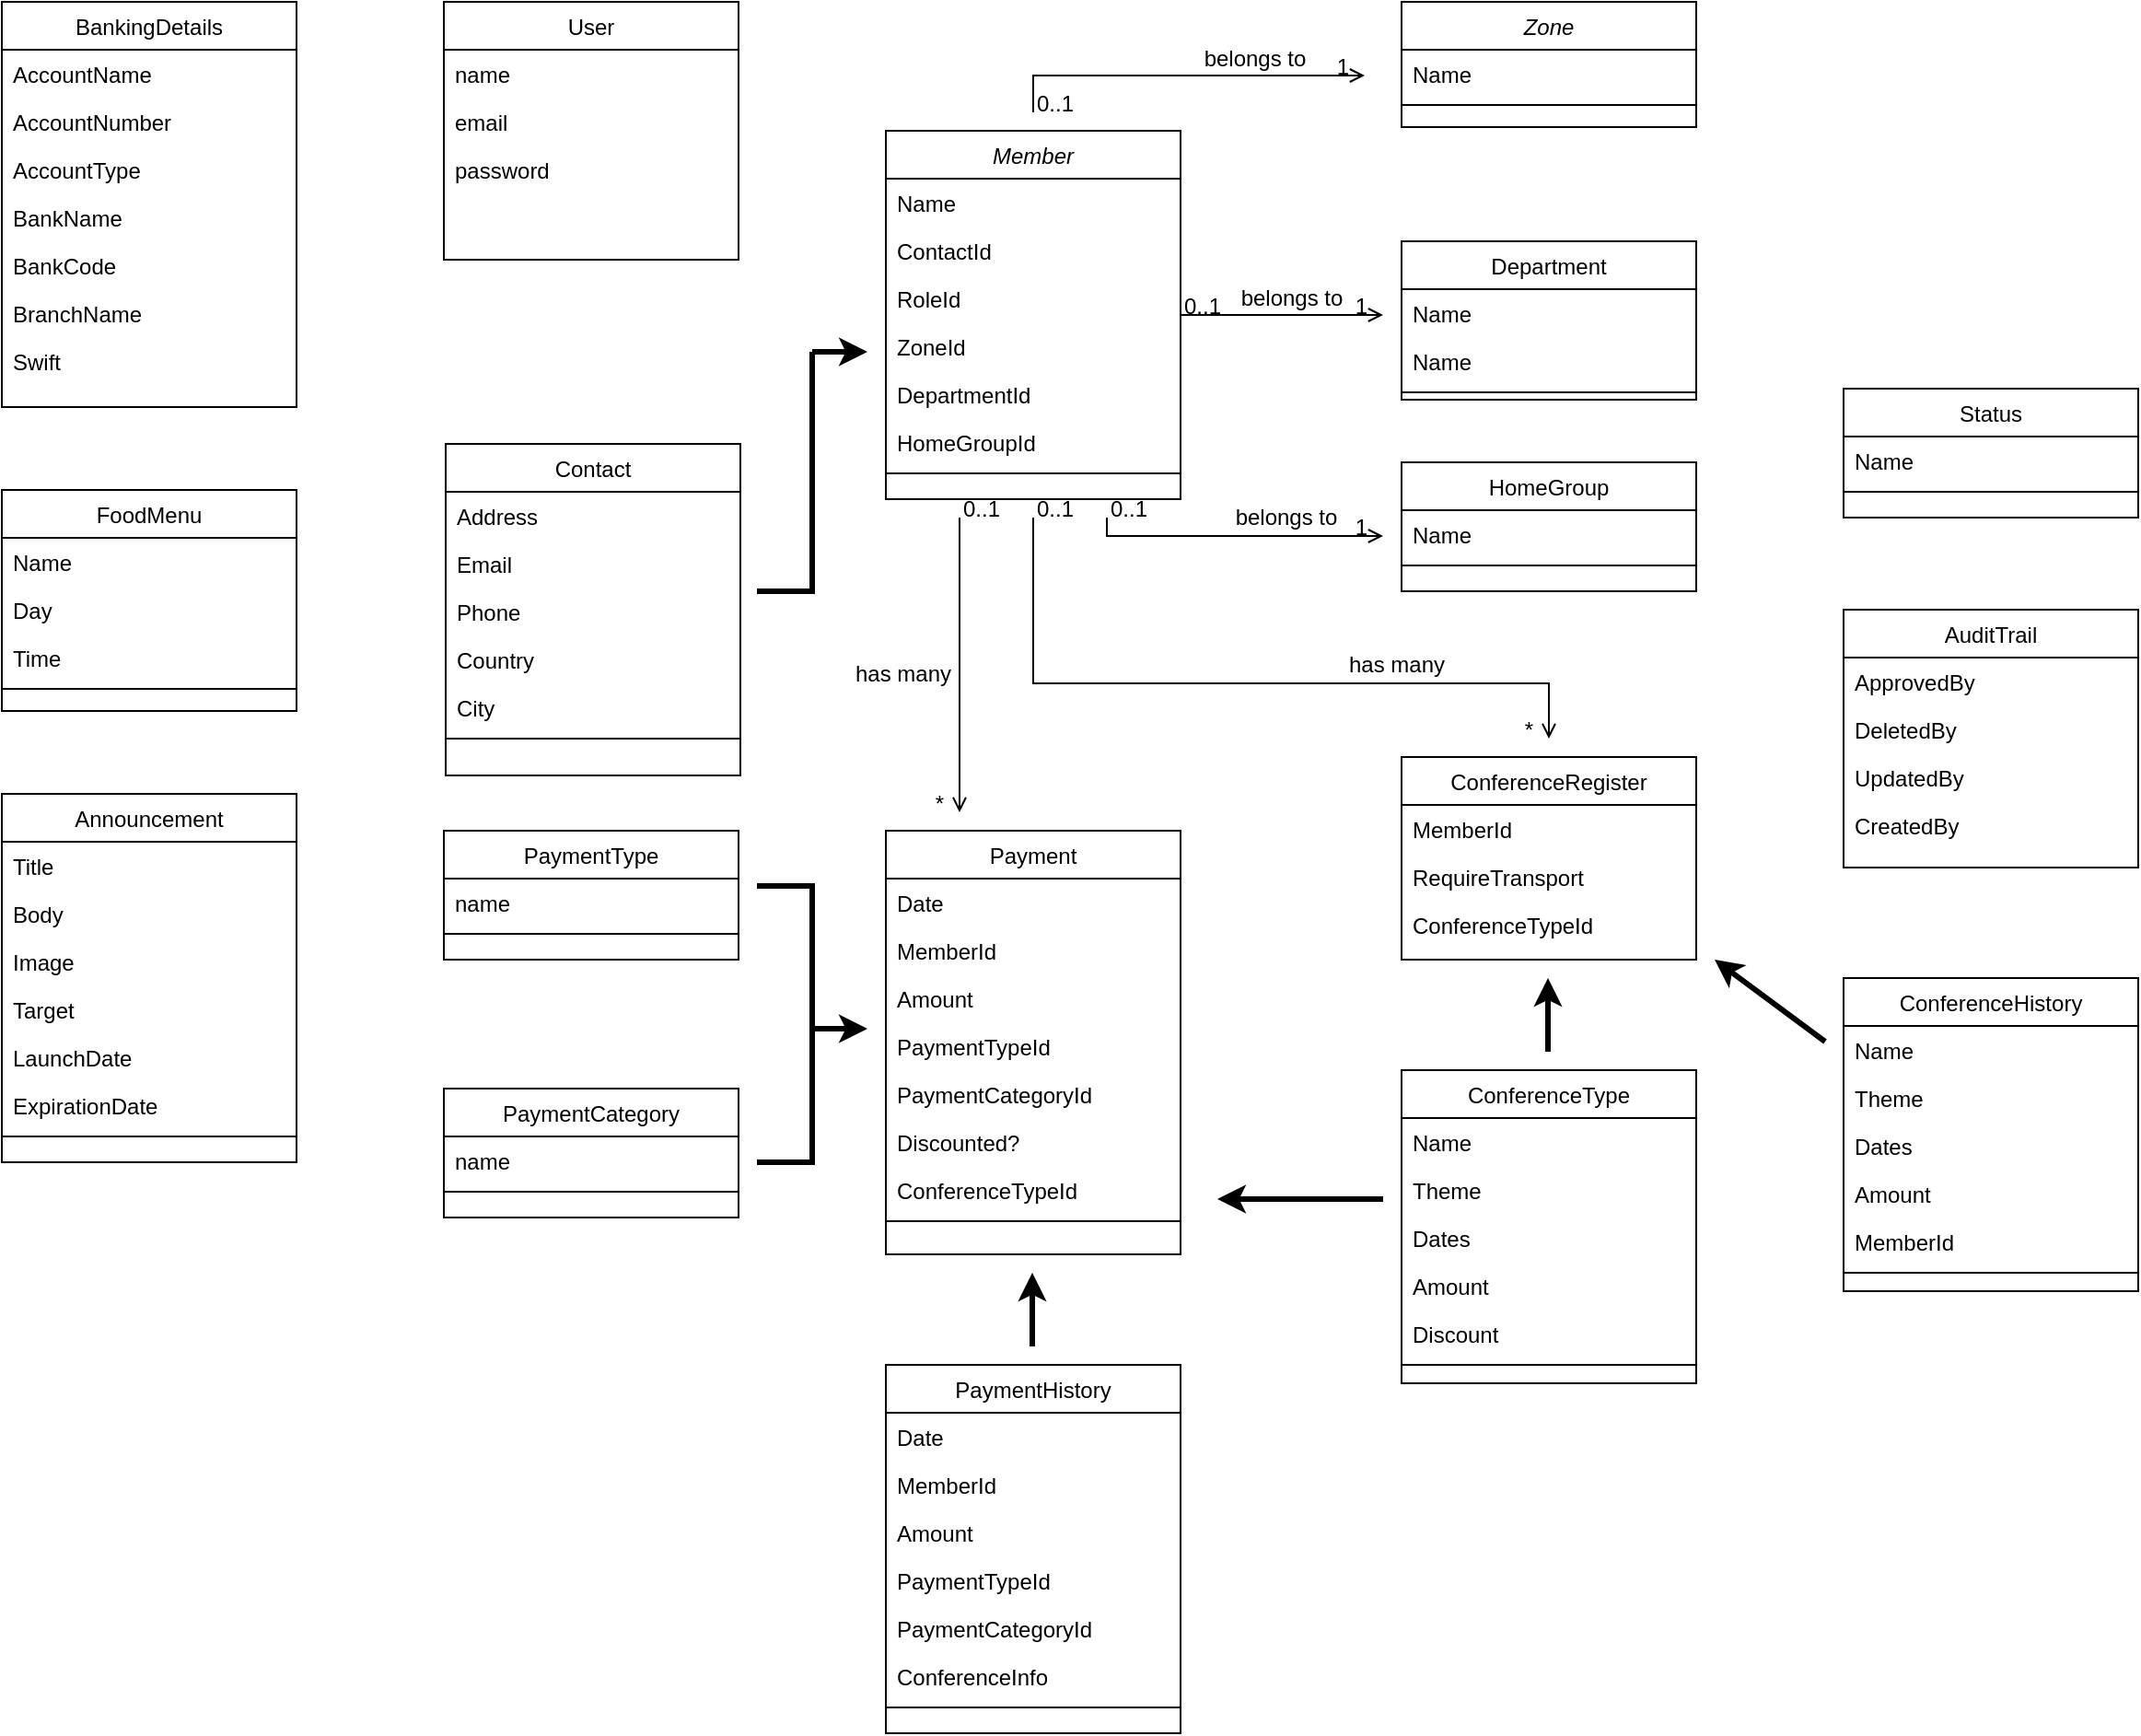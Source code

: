 <mxfile version="24.3.1" type="github">
  <diagram id="C5RBs43oDa-KdzZeNtuy" name="Page-1">
    <mxGraphModel dx="2261" dy="1930" grid="1" gridSize="10" guides="1" tooltips="1" connect="1" arrows="1" fold="1" page="1" pageScale="1" pageWidth="827" pageHeight="1169" math="0" shadow="0">
      <root>
        <mxCell id="WIyWlLk6GJQsqaUBKTNV-0" />
        <mxCell id="WIyWlLk6GJQsqaUBKTNV-1" parent="WIyWlLk6GJQsqaUBKTNV-0" />
        <mxCell id="zkfFHV4jXpPFQw0GAbJ--0" value="Member" style="swimlane;fontStyle=2;align=center;verticalAlign=top;childLayout=stackLayout;horizontal=1;startSize=26;horizontalStack=0;resizeParent=1;resizeLast=0;collapsible=1;marginBottom=0;rounded=0;shadow=0;strokeWidth=1;" parent="WIyWlLk6GJQsqaUBKTNV-1" vertex="1">
          <mxGeometry x="80" y="60" width="160" height="200" as="geometry">
            <mxRectangle x="230" y="140" width="160" height="26" as="alternateBounds" />
          </mxGeometry>
        </mxCell>
        <mxCell id="zkfFHV4jXpPFQw0GAbJ--1" value="Name" style="text;align=left;verticalAlign=top;spacingLeft=4;spacingRight=4;overflow=hidden;rotatable=0;points=[[0,0.5],[1,0.5]];portConstraint=eastwest;" parent="zkfFHV4jXpPFQw0GAbJ--0" vertex="1">
          <mxGeometry y="26" width="160" height="26" as="geometry" />
        </mxCell>
        <mxCell id="zkfFHV4jXpPFQw0GAbJ--2" value="ContactId" style="text;align=left;verticalAlign=top;spacingLeft=4;spacingRight=4;overflow=hidden;rotatable=0;points=[[0,0.5],[1,0.5]];portConstraint=eastwest;rounded=0;shadow=0;html=0;" parent="zkfFHV4jXpPFQw0GAbJ--0" vertex="1">
          <mxGeometry y="52" width="160" height="26" as="geometry" />
        </mxCell>
        <mxCell id="zkfFHV4jXpPFQw0GAbJ--3" value="RoleId" style="text;align=left;verticalAlign=top;spacingLeft=4;spacingRight=4;overflow=hidden;rotatable=0;points=[[0,0.5],[1,0.5]];portConstraint=eastwest;rounded=0;shadow=0;html=0;" parent="zkfFHV4jXpPFQw0GAbJ--0" vertex="1">
          <mxGeometry y="78" width="160" height="26" as="geometry" />
        </mxCell>
        <mxCell id="3RFfW-XnVUxpgHUr_spV-69" value="ZoneId" style="text;align=left;verticalAlign=top;spacingLeft=4;spacingRight=4;overflow=hidden;rotatable=0;points=[[0,0.5],[1,0.5]];portConstraint=eastwest;rounded=0;shadow=0;html=0;" vertex="1" parent="zkfFHV4jXpPFQw0GAbJ--0">
          <mxGeometry y="104" width="160" height="26" as="geometry" />
        </mxCell>
        <mxCell id="3RFfW-XnVUxpgHUr_spV-70" value="DepartmentId" style="text;align=left;verticalAlign=top;spacingLeft=4;spacingRight=4;overflow=hidden;rotatable=0;points=[[0,0.5],[1,0.5]];portConstraint=eastwest;rounded=0;shadow=0;html=0;" vertex="1" parent="zkfFHV4jXpPFQw0GAbJ--0">
          <mxGeometry y="130" width="160" height="26" as="geometry" />
        </mxCell>
        <mxCell id="3RFfW-XnVUxpgHUr_spV-71" value="HomeGroupId" style="text;align=left;verticalAlign=top;spacingLeft=4;spacingRight=4;overflow=hidden;rotatable=0;points=[[0,0.5],[1,0.5]];portConstraint=eastwest;rounded=0;shadow=0;html=0;" vertex="1" parent="zkfFHV4jXpPFQw0GAbJ--0">
          <mxGeometry y="156" width="160" height="26" as="geometry" />
        </mxCell>
        <mxCell id="3RFfW-XnVUxpgHUr_spV-72" value="" style="line;html=1;strokeWidth=1;align=left;verticalAlign=middle;spacingTop=-1;spacingLeft=3;spacingRight=3;rotatable=0;labelPosition=right;points=[];portConstraint=eastwest;" vertex="1" parent="zkfFHV4jXpPFQw0GAbJ--0">
          <mxGeometry y="182" width="160" height="8" as="geometry" />
        </mxCell>
        <mxCell id="zkfFHV4jXpPFQw0GAbJ--6" value="Contact" style="swimlane;fontStyle=0;align=center;verticalAlign=top;childLayout=stackLayout;horizontal=1;startSize=26;horizontalStack=0;resizeParent=1;resizeLast=0;collapsible=1;marginBottom=0;rounded=0;shadow=0;strokeWidth=1;" parent="WIyWlLk6GJQsqaUBKTNV-1" vertex="1">
          <mxGeometry x="-159" y="230" width="160" height="180" as="geometry">
            <mxRectangle x="130" y="380" width="160" height="26" as="alternateBounds" />
          </mxGeometry>
        </mxCell>
        <mxCell id="zkfFHV4jXpPFQw0GAbJ--7" value="Address" style="text;align=left;verticalAlign=top;spacingLeft=4;spacingRight=4;overflow=hidden;rotatable=0;points=[[0,0.5],[1,0.5]];portConstraint=eastwest;" parent="zkfFHV4jXpPFQw0GAbJ--6" vertex="1">
          <mxGeometry y="26" width="160" height="26" as="geometry" />
        </mxCell>
        <mxCell id="zkfFHV4jXpPFQw0GAbJ--8" value="Email" style="text;align=left;verticalAlign=top;spacingLeft=4;spacingRight=4;overflow=hidden;rotatable=0;points=[[0,0.5],[1,0.5]];portConstraint=eastwest;rounded=0;shadow=0;html=0;" parent="zkfFHV4jXpPFQw0GAbJ--6" vertex="1">
          <mxGeometry y="52" width="160" height="26" as="geometry" />
        </mxCell>
        <mxCell id="3RFfW-XnVUxpgHUr_spV-64" value="Phone" style="text;align=left;verticalAlign=top;spacingLeft=4;spacingRight=4;overflow=hidden;rotatable=0;points=[[0,0.5],[1,0.5]];portConstraint=eastwest;rounded=0;shadow=0;html=0;" vertex="1" parent="zkfFHV4jXpPFQw0GAbJ--6">
          <mxGeometry y="78" width="160" height="26" as="geometry" />
        </mxCell>
        <mxCell id="3RFfW-XnVUxpgHUr_spV-134" value="Country" style="text;align=left;verticalAlign=top;spacingLeft=4;spacingRight=4;overflow=hidden;rotatable=0;points=[[0,0.5],[1,0.5]];portConstraint=eastwest;rounded=0;shadow=0;html=0;" vertex="1" parent="zkfFHV4jXpPFQw0GAbJ--6">
          <mxGeometry y="104" width="160" height="26" as="geometry" />
        </mxCell>
        <mxCell id="3RFfW-XnVUxpgHUr_spV-135" value="City" style="text;align=left;verticalAlign=top;spacingLeft=4;spacingRight=4;overflow=hidden;rotatable=0;points=[[0,0.5],[1,0.5]];portConstraint=eastwest;rounded=0;shadow=0;html=0;" vertex="1" parent="zkfFHV4jXpPFQw0GAbJ--6">
          <mxGeometry y="130" width="160" height="26" as="geometry" />
        </mxCell>
        <mxCell id="3RFfW-XnVUxpgHUr_spV-136" value="" style="line;html=1;strokeWidth=1;align=left;verticalAlign=middle;spacingTop=-1;spacingLeft=3;spacingRight=3;rotatable=0;labelPosition=right;points=[];portConstraint=eastwest;" vertex="1" parent="zkfFHV4jXpPFQw0GAbJ--6">
          <mxGeometry y="156" width="160" height="8" as="geometry" />
        </mxCell>
        <mxCell id="zkfFHV4jXpPFQw0GAbJ--13" value="BankingDetails" style="swimlane;fontStyle=0;align=center;verticalAlign=top;childLayout=stackLayout;horizontal=1;startSize=26;horizontalStack=0;resizeParent=1;resizeLast=0;collapsible=1;marginBottom=0;rounded=0;shadow=0;strokeWidth=1;" parent="WIyWlLk6GJQsqaUBKTNV-1" vertex="1">
          <mxGeometry x="-400" y="-10" width="160" height="220" as="geometry">
            <mxRectangle x="340" y="380" width="170" height="26" as="alternateBounds" />
          </mxGeometry>
        </mxCell>
        <mxCell id="zkfFHV4jXpPFQw0GAbJ--14" value="AccountName" style="text;align=left;verticalAlign=top;spacingLeft=4;spacingRight=4;overflow=hidden;rotatable=0;points=[[0,0.5],[1,0.5]];portConstraint=eastwest;" parent="zkfFHV4jXpPFQw0GAbJ--13" vertex="1">
          <mxGeometry y="26" width="160" height="26" as="geometry" />
        </mxCell>
        <mxCell id="3RFfW-XnVUxpgHUr_spV-66" value="AccountNumber" style="text;align=left;verticalAlign=top;spacingLeft=4;spacingRight=4;overflow=hidden;rotatable=0;points=[[0,0.5],[1,0.5]];portConstraint=eastwest;" vertex="1" parent="zkfFHV4jXpPFQw0GAbJ--13">
          <mxGeometry y="52" width="160" height="26" as="geometry" />
        </mxCell>
        <mxCell id="3RFfW-XnVUxpgHUr_spV-67" value="AccountType" style="text;align=left;verticalAlign=top;spacingLeft=4;spacingRight=4;overflow=hidden;rotatable=0;points=[[0,0.5],[1,0.5]];portConstraint=eastwest;" vertex="1" parent="zkfFHV4jXpPFQw0GAbJ--13">
          <mxGeometry y="78" width="160" height="26" as="geometry" />
        </mxCell>
        <mxCell id="3RFfW-XnVUxpgHUr_spV-68" value="BankName" style="text;align=left;verticalAlign=top;spacingLeft=4;spacingRight=4;overflow=hidden;rotatable=0;points=[[0,0.5],[1,0.5]];portConstraint=eastwest;" vertex="1" parent="zkfFHV4jXpPFQw0GAbJ--13">
          <mxGeometry y="104" width="160" height="26" as="geometry" />
        </mxCell>
        <mxCell id="3RFfW-XnVUxpgHUr_spV-73" value="BankCode" style="text;align=left;verticalAlign=top;spacingLeft=4;spacingRight=4;overflow=hidden;rotatable=0;points=[[0,0.5],[1,0.5]];portConstraint=eastwest;" vertex="1" parent="zkfFHV4jXpPFQw0GAbJ--13">
          <mxGeometry y="130" width="160" height="26" as="geometry" />
        </mxCell>
        <mxCell id="3RFfW-XnVUxpgHUr_spV-74" value="BranchName" style="text;align=left;verticalAlign=top;spacingLeft=4;spacingRight=4;overflow=hidden;rotatable=0;points=[[0,0.5],[1,0.5]];portConstraint=eastwest;" vertex="1" parent="zkfFHV4jXpPFQw0GAbJ--13">
          <mxGeometry y="156" width="160" height="26" as="geometry" />
        </mxCell>
        <mxCell id="3RFfW-XnVUxpgHUr_spV-75" value="Swift" style="text;align=left;verticalAlign=top;spacingLeft=4;spacingRight=4;overflow=hidden;rotatable=0;points=[[0,0.5],[1,0.5]];portConstraint=eastwest;" vertex="1" parent="zkfFHV4jXpPFQw0GAbJ--13">
          <mxGeometry y="182" width="160" height="26" as="geometry" />
        </mxCell>
        <mxCell id="zkfFHV4jXpPFQw0GAbJ--17" value="Department" style="swimlane;fontStyle=0;align=center;verticalAlign=top;childLayout=stackLayout;horizontal=1;startSize=26;horizontalStack=0;resizeParent=1;resizeLast=0;collapsible=1;marginBottom=0;rounded=0;shadow=0;strokeWidth=1;" parent="WIyWlLk6GJQsqaUBKTNV-1" vertex="1">
          <mxGeometry x="360" y="120" width="160" height="86" as="geometry">
            <mxRectangle x="550" y="140" width="160" height="26" as="alternateBounds" />
          </mxGeometry>
        </mxCell>
        <mxCell id="3RFfW-XnVUxpgHUr_spV-132" value="Name" style="text;align=left;verticalAlign=top;spacingLeft=4;spacingRight=4;overflow=hidden;rotatable=0;points=[[0,0.5],[1,0.5]];portConstraint=eastwest;" vertex="1" parent="zkfFHV4jXpPFQw0GAbJ--17">
          <mxGeometry y="26" width="160" height="26" as="geometry" />
        </mxCell>
        <mxCell id="zkfFHV4jXpPFQw0GAbJ--18" value="Name" style="text;align=left;verticalAlign=top;spacingLeft=4;spacingRight=4;overflow=hidden;rotatable=0;points=[[0,0.5],[1,0.5]];portConstraint=eastwest;" parent="zkfFHV4jXpPFQw0GAbJ--17" vertex="1">
          <mxGeometry y="52" width="160" height="26" as="geometry" />
        </mxCell>
        <mxCell id="zkfFHV4jXpPFQw0GAbJ--23" value="" style="line;html=1;strokeWidth=1;align=left;verticalAlign=middle;spacingTop=-1;spacingLeft=3;spacingRight=3;rotatable=0;labelPosition=right;points=[];portConstraint=eastwest;" parent="zkfFHV4jXpPFQw0GAbJ--17" vertex="1">
          <mxGeometry y="78" width="160" height="8" as="geometry" />
        </mxCell>
        <mxCell id="zkfFHV4jXpPFQw0GAbJ--26" value="" style="endArrow=open;shadow=0;strokeWidth=1;rounded=0;curved=0;endFill=1;edgeStyle=elbowEdgeStyle;elbow=vertical;" parent="WIyWlLk6GJQsqaUBKTNV-1" source="zkfFHV4jXpPFQw0GAbJ--0" edge="1">
          <mxGeometry x="0.5" y="41" relative="1" as="geometry">
            <mxPoint x="380" y="192" as="sourcePoint" />
            <mxPoint x="350" y="160" as="targetPoint" />
            <mxPoint x="-40" y="32" as="offset" />
            <Array as="points">
              <mxPoint x="290" y="160" />
            </Array>
          </mxGeometry>
        </mxCell>
        <mxCell id="zkfFHV4jXpPFQw0GAbJ--27" value="0..1" style="resizable=0;align=left;verticalAlign=bottom;labelBackgroundColor=none;fontSize=12;" parent="zkfFHV4jXpPFQw0GAbJ--26" connectable="0" vertex="1">
          <mxGeometry x="-1" relative="1" as="geometry">
            <mxPoint y="4" as="offset" />
          </mxGeometry>
        </mxCell>
        <mxCell id="zkfFHV4jXpPFQw0GAbJ--28" value="1" style="resizable=0;align=right;verticalAlign=bottom;labelBackgroundColor=none;fontSize=12;" parent="zkfFHV4jXpPFQw0GAbJ--26" connectable="0" vertex="1">
          <mxGeometry x="1" relative="1" as="geometry">
            <mxPoint x="-7" y="4" as="offset" />
          </mxGeometry>
        </mxCell>
        <mxCell id="zkfFHV4jXpPFQw0GAbJ--29" value="belongs to" style="text;html=1;resizable=0;points=[];;align=center;verticalAlign=middle;labelBackgroundColor=none;rounded=0;shadow=0;strokeWidth=1;fontSize=12;" parent="zkfFHV4jXpPFQw0GAbJ--26" vertex="1" connectable="0">
          <mxGeometry x="0.5" y="49" relative="1" as="geometry">
            <mxPoint x="-23" y="40" as="offset" />
          </mxGeometry>
        </mxCell>
        <mxCell id="3RFfW-XnVUxpgHUr_spV-0" value="ConferenceType" style="swimlane;fontStyle=0;align=center;verticalAlign=top;childLayout=stackLayout;horizontal=1;startSize=26;horizontalStack=0;resizeParent=1;resizeLast=0;collapsible=1;marginBottom=0;rounded=0;shadow=0;strokeWidth=1;" vertex="1" parent="WIyWlLk6GJQsqaUBKTNV-1">
          <mxGeometry x="360" y="570" width="160" height="170" as="geometry">
            <mxRectangle x="130" y="380" width="160" height="26" as="alternateBounds" />
          </mxGeometry>
        </mxCell>
        <mxCell id="3RFfW-XnVUxpgHUr_spV-1" value="Name" style="text;align=left;verticalAlign=top;spacingLeft=4;spacingRight=4;overflow=hidden;rotatable=0;points=[[0,0.5],[1,0.5]];portConstraint=eastwest;" vertex="1" parent="3RFfW-XnVUxpgHUr_spV-0">
          <mxGeometry y="26" width="160" height="26" as="geometry" />
        </mxCell>
        <mxCell id="3RFfW-XnVUxpgHUr_spV-149" value="Theme" style="text;align=left;verticalAlign=top;spacingLeft=4;spacingRight=4;overflow=hidden;rotatable=0;points=[[0,0.5],[1,0.5]];portConstraint=eastwest;" vertex="1" parent="3RFfW-XnVUxpgHUr_spV-0">
          <mxGeometry y="52" width="160" height="26" as="geometry" />
        </mxCell>
        <mxCell id="3RFfW-XnVUxpgHUr_spV-150" value="Dates" style="text;align=left;verticalAlign=top;spacingLeft=4;spacingRight=4;overflow=hidden;rotatable=0;points=[[0,0.5],[1,0.5]];portConstraint=eastwest;" vertex="1" parent="3RFfW-XnVUxpgHUr_spV-0">
          <mxGeometry y="78" width="160" height="26" as="geometry" />
        </mxCell>
        <mxCell id="3RFfW-XnVUxpgHUr_spV-151" value="Amount" style="text;align=left;verticalAlign=top;spacingLeft=4;spacingRight=4;overflow=hidden;rotatable=0;points=[[0,0.5],[1,0.5]];portConstraint=eastwest;" vertex="1" parent="3RFfW-XnVUxpgHUr_spV-0">
          <mxGeometry y="104" width="160" height="26" as="geometry" />
        </mxCell>
        <mxCell id="3RFfW-XnVUxpgHUr_spV-152" value="Discount" style="text;align=left;verticalAlign=top;spacingLeft=4;spacingRight=4;overflow=hidden;rotatable=0;points=[[0,0.5],[1,0.5]];portConstraint=eastwest;" vertex="1" parent="3RFfW-XnVUxpgHUr_spV-0">
          <mxGeometry y="130" width="160" height="26" as="geometry" />
        </mxCell>
        <mxCell id="3RFfW-XnVUxpgHUr_spV-153" value="" style="line;html=1;strokeWidth=1;align=left;verticalAlign=middle;spacingTop=-1;spacingLeft=3;spacingRight=3;rotatable=0;labelPosition=right;points=[];portConstraint=eastwest;" vertex="1" parent="3RFfW-XnVUxpgHUr_spV-0">
          <mxGeometry y="156" width="160" height="8" as="geometry" />
        </mxCell>
        <mxCell id="3RFfW-XnVUxpgHUr_spV-6" value="" style="endArrow=open;shadow=0;strokeWidth=1;rounded=0;curved=0;endFill=1;edgeStyle=elbowEdgeStyle;elbow=vertical;" edge="1" parent="WIyWlLk6GJQsqaUBKTNV-1">
          <mxGeometry x="0.5" y="41" relative="1" as="geometry">
            <mxPoint x="200" y="270" as="sourcePoint" />
            <mxPoint x="350" y="280" as="targetPoint" />
            <mxPoint x="-40" y="32" as="offset" />
            <Array as="points">
              <mxPoint x="270" y="280" />
            </Array>
          </mxGeometry>
        </mxCell>
        <mxCell id="3RFfW-XnVUxpgHUr_spV-7" value="0..1" style="resizable=0;align=left;verticalAlign=bottom;labelBackgroundColor=none;fontSize=12;" connectable="0" vertex="1" parent="3RFfW-XnVUxpgHUr_spV-6">
          <mxGeometry x="-1" relative="1" as="geometry">
            <mxPoint y="4" as="offset" />
          </mxGeometry>
        </mxCell>
        <mxCell id="3RFfW-XnVUxpgHUr_spV-8" value="1" style="resizable=0;align=right;verticalAlign=bottom;labelBackgroundColor=none;fontSize=12;" connectable="0" vertex="1" parent="3RFfW-XnVUxpgHUr_spV-6">
          <mxGeometry x="1" relative="1" as="geometry">
            <mxPoint x="-7" y="4" as="offset" />
          </mxGeometry>
        </mxCell>
        <mxCell id="3RFfW-XnVUxpgHUr_spV-9" value="belongs to" style="text;html=1;resizable=0;points=[];;align=center;verticalAlign=middle;labelBackgroundColor=none;rounded=0;shadow=0;strokeWidth=1;fontSize=12;" vertex="1" connectable="0" parent="3RFfW-XnVUxpgHUr_spV-6">
          <mxGeometry x="0.5" y="49" relative="1" as="geometry">
            <mxPoint x="-13" y="39" as="offset" />
          </mxGeometry>
        </mxCell>
        <mxCell id="3RFfW-XnVUxpgHUr_spV-10" value="" style="endArrow=classic;html=1;rounded=0;strokeWidth=3;" edge="1" parent="WIyWlLk6GJQsqaUBKTNV-1">
          <mxGeometry width="50" height="50" relative="1" as="geometry">
            <mxPoint x="40" y="180" as="sourcePoint" />
            <mxPoint x="70" y="180" as="targetPoint" />
          </mxGeometry>
        </mxCell>
        <mxCell id="3RFfW-XnVUxpgHUr_spV-12" value="" style="endArrow=none;html=1;rounded=0;strokeWidth=3;" edge="1" parent="WIyWlLk6GJQsqaUBKTNV-1">
          <mxGeometry width="50" height="50" relative="1" as="geometry">
            <mxPoint x="10" y="310" as="sourcePoint" />
            <mxPoint x="40" y="180" as="targetPoint" />
            <Array as="points">
              <mxPoint x="40" y="310" />
            </Array>
          </mxGeometry>
        </mxCell>
        <mxCell id="3RFfW-XnVUxpgHUr_spV-15" value="FoodMenu" style="swimlane;fontStyle=0;align=center;verticalAlign=top;childLayout=stackLayout;horizontal=1;startSize=26;horizontalStack=0;resizeParent=1;resizeLast=0;collapsible=1;marginBottom=0;rounded=0;shadow=0;strokeWidth=1;" vertex="1" parent="WIyWlLk6GJQsqaUBKTNV-1">
          <mxGeometry x="-400" y="255" width="160" height="120" as="geometry">
            <mxRectangle x="130" y="380" width="160" height="26" as="alternateBounds" />
          </mxGeometry>
        </mxCell>
        <mxCell id="3RFfW-XnVUxpgHUr_spV-16" value="Name" style="text;align=left;verticalAlign=top;spacingLeft=4;spacingRight=4;overflow=hidden;rotatable=0;points=[[0,0.5],[1,0.5]];portConstraint=eastwest;" vertex="1" parent="3RFfW-XnVUxpgHUr_spV-15">
          <mxGeometry y="26" width="160" height="26" as="geometry" />
        </mxCell>
        <mxCell id="3RFfW-XnVUxpgHUr_spV-98" value="Day" style="text;align=left;verticalAlign=top;spacingLeft=4;spacingRight=4;overflow=hidden;rotatable=0;points=[[0,0.5],[1,0.5]];portConstraint=eastwest;" vertex="1" parent="3RFfW-XnVUxpgHUr_spV-15">
          <mxGeometry y="52" width="160" height="26" as="geometry" />
        </mxCell>
        <mxCell id="3RFfW-XnVUxpgHUr_spV-99" value="Time" style="text;align=left;verticalAlign=top;spacingLeft=4;spacingRight=4;overflow=hidden;rotatable=0;points=[[0,0.5],[1,0.5]];portConstraint=eastwest;" vertex="1" parent="3RFfW-XnVUxpgHUr_spV-15">
          <mxGeometry y="78" width="160" height="26" as="geometry" />
        </mxCell>
        <mxCell id="3RFfW-XnVUxpgHUr_spV-100" value="" style="line;html=1;strokeWidth=1;align=left;verticalAlign=middle;spacingTop=-1;spacingLeft=3;spacingRight=3;rotatable=0;labelPosition=right;points=[];portConstraint=eastwest;" vertex="1" parent="3RFfW-XnVUxpgHUr_spV-15">
          <mxGeometry y="104" width="160" height="8" as="geometry" />
        </mxCell>
        <mxCell id="3RFfW-XnVUxpgHUr_spV-21" value="Payment" style="swimlane;fontStyle=0;align=center;verticalAlign=top;childLayout=stackLayout;horizontal=1;startSize=26;horizontalStack=0;resizeParent=1;resizeLast=0;collapsible=1;marginBottom=0;rounded=0;shadow=0;strokeWidth=1;" vertex="1" parent="WIyWlLk6GJQsqaUBKTNV-1">
          <mxGeometry x="80" y="440" width="160" height="230" as="geometry">
            <mxRectangle x="550" y="140" width="160" height="26" as="alternateBounds" />
          </mxGeometry>
        </mxCell>
        <mxCell id="3RFfW-XnVUxpgHUr_spV-22" value="Date" style="text;align=left;verticalAlign=top;spacingLeft=4;spacingRight=4;overflow=hidden;rotatable=0;points=[[0,0.5],[1,0.5]];portConstraint=eastwest;" vertex="1" parent="3RFfW-XnVUxpgHUr_spV-21">
          <mxGeometry y="26" width="160" height="26" as="geometry" />
        </mxCell>
        <mxCell id="3RFfW-XnVUxpgHUr_spV-23" value="MemberId" style="text;align=left;verticalAlign=top;spacingLeft=4;spacingRight=4;overflow=hidden;rotatable=0;points=[[0,0.5],[1,0.5]];portConstraint=eastwest;rounded=0;shadow=0;html=0;" vertex="1" parent="3RFfW-XnVUxpgHUr_spV-21">
          <mxGeometry y="52" width="160" height="26" as="geometry" />
        </mxCell>
        <mxCell id="3RFfW-XnVUxpgHUr_spV-24" value="Amount" style="text;align=left;verticalAlign=top;spacingLeft=4;spacingRight=4;overflow=hidden;rotatable=0;points=[[0,0.5],[1,0.5]];portConstraint=eastwest;rounded=0;shadow=0;html=0;" vertex="1" parent="3RFfW-XnVUxpgHUr_spV-21">
          <mxGeometry y="78" width="160" height="26" as="geometry" />
        </mxCell>
        <mxCell id="3RFfW-XnVUxpgHUr_spV-25" value="PaymentTypeId" style="text;align=left;verticalAlign=top;spacingLeft=4;spacingRight=4;overflow=hidden;rotatable=0;points=[[0,0.5],[1,0.5]];portConstraint=eastwest;rounded=0;shadow=0;html=0;" vertex="1" parent="3RFfW-XnVUxpgHUr_spV-21">
          <mxGeometry y="104" width="160" height="26" as="geometry" />
        </mxCell>
        <mxCell id="3RFfW-XnVUxpgHUr_spV-26" value="PaymentCategoryId" style="text;align=left;verticalAlign=top;spacingLeft=4;spacingRight=4;overflow=hidden;rotatable=0;points=[[0,0.5],[1,0.5]];portConstraint=eastwest;rounded=0;shadow=0;html=0;" vertex="1" parent="3RFfW-XnVUxpgHUr_spV-21">
          <mxGeometry y="130" width="160" height="26" as="geometry" />
        </mxCell>
        <mxCell id="3RFfW-XnVUxpgHUr_spV-154" value="Discounted?" style="text;align=left;verticalAlign=top;spacingLeft=4;spacingRight=4;overflow=hidden;rotatable=0;points=[[0,0.5],[1,0.5]];portConstraint=eastwest;rounded=0;shadow=0;html=0;" vertex="1" parent="3RFfW-XnVUxpgHUr_spV-21">
          <mxGeometry y="156" width="160" height="26" as="geometry" />
        </mxCell>
        <mxCell id="3RFfW-XnVUxpgHUr_spV-156" value="ConferenceTypeId" style="text;align=left;verticalAlign=top;spacingLeft=4;spacingRight=4;overflow=hidden;rotatable=0;points=[[0,0.5],[1,0.5]];portConstraint=eastwest;rounded=0;shadow=0;html=0;" vertex="1" parent="3RFfW-XnVUxpgHUr_spV-21">
          <mxGeometry y="182" width="160" height="26" as="geometry" />
        </mxCell>
        <mxCell id="3RFfW-XnVUxpgHUr_spV-157" value="" style="line;html=1;strokeWidth=1;align=left;verticalAlign=middle;spacingTop=-1;spacingLeft=3;spacingRight=3;rotatable=0;labelPosition=right;points=[];portConstraint=eastwest;" vertex="1" parent="3RFfW-XnVUxpgHUr_spV-21">
          <mxGeometry y="208" width="160" height="8" as="geometry" />
        </mxCell>
        <mxCell id="3RFfW-XnVUxpgHUr_spV-30" value="" style="endArrow=open;shadow=0;strokeWidth=1;rounded=0;curved=0;endFill=1;edgeStyle=elbowEdgeStyle;elbow=vertical;" edge="1" parent="WIyWlLk6GJQsqaUBKTNV-1">
          <mxGeometry x="0.5" y="41" relative="1" as="geometry">
            <mxPoint x="120" y="270" as="sourcePoint" />
            <mxPoint x="120" y="430" as="targetPoint" />
            <mxPoint x="-40" y="32" as="offset" />
          </mxGeometry>
        </mxCell>
        <mxCell id="3RFfW-XnVUxpgHUr_spV-31" value="0..1" style="resizable=0;align=left;verticalAlign=bottom;labelBackgroundColor=none;fontSize=12;" connectable="0" vertex="1" parent="3RFfW-XnVUxpgHUr_spV-30">
          <mxGeometry x="-1" relative="1" as="geometry">
            <mxPoint y="4" as="offset" />
          </mxGeometry>
        </mxCell>
        <mxCell id="3RFfW-XnVUxpgHUr_spV-32" value="*" style="resizable=0;align=right;verticalAlign=bottom;labelBackgroundColor=none;fontSize=12;" connectable="0" vertex="1" parent="3RFfW-XnVUxpgHUr_spV-30">
          <mxGeometry x="1" relative="1" as="geometry">
            <mxPoint x="-7" y="4" as="offset" />
          </mxGeometry>
        </mxCell>
        <mxCell id="3RFfW-XnVUxpgHUr_spV-33" value="has many" style="text;html=1;resizable=0;points=[];;align=center;verticalAlign=middle;labelBackgroundColor=none;rounded=0;shadow=0;strokeWidth=1;fontSize=12;" vertex="1" connectable="0" parent="3RFfW-XnVUxpgHUr_spV-30">
          <mxGeometry x="0.5" y="49" relative="1" as="geometry">
            <mxPoint x="-80" y="-35" as="offset" />
          </mxGeometry>
        </mxCell>
        <mxCell id="3RFfW-XnVUxpgHUr_spV-34" value="PaymentType" style="swimlane;fontStyle=0;align=center;verticalAlign=top;childLayout=stackLayout;horizontal=1;startSize=26;horizontalStack=0;resizeParent=1;resizeLast=0;collapsible=1;marginBottom=0;rounded=0;shadow=0;strokeWidth=1;" vertex="1" parent="WIyWlLk6GJQsqaUBKTNV-1">
          <mxGeometry x="-160" y="440" width="160" height="70" as="geometry">
            <mxRectangle x="340" y="380" width="170" height="26" as="alternateBounds" />
          </mxGeometry>
        </mxCell>
        <mxCell id="3RFfW-XnVUxpgHUr_spV-35" value="name" style="text;align=left;verticalAlign=top;spacingLeft=4;spacingRight=4;overflow=hidden;rotatable=0;points=[[0,0.5],[1,0.5]];portConstraint=eastwest;" vertex="1" parent="3RFfW-XnVUxpgHUr_spV-34">
          <mxGeometry y="26" width="160" height="26" as="geometry" />
        </mxCell>
        <mxCell id="3RFfW-XnVUxpgHUr_spV-36" value="" style="line;html=1;strokeWidth=1;align=left;verticalAlign=middle;spacingTop=-1;spacingLeft=3;spacingRight=3;rotatable=0;labelPosition=right;points=[];portConstraint=eastwest;" vertex="1" parent="3RFfW-XnVUxpgHUr_spV-34">
          <mxGeometry y="52" width="160" height="8" as="geometry" />
        </mxCell>
        <mxCell id="3RFfW-XnVUxpgHUr_spV-37" value="PaymentCategory" style="swimlane;fontStyle=0;align=center;verticalAlign=top;childLayout=stackLayout;horizontal=1;startSize=26;horizontalStack=0;resizeParent=1;resizeLast=0;collapsible=1;marginBottom=0;rounded=0;shadow=0;strokeWidth=1;" vertex="1" parent="WIyWlLk6GJQsqaUBKTNV-1">
          <mxGeometry x="-160" y="580" width="160" height="70" as="geometry">
            <mxRectangle x="340" y="380" width="170" height="26" as="alternateBounds" />
          </mxGeometry>
        </mxCell>
        <mxCell id="3RFfW-XnVUxpgHUr_spV-38" value="name" style="text;align=left;verticalAlign=top;spacingLeft=4;spacingRight=4;overflow=hidden;rotatable=0;points=[[0,0.5],[1,0.5]];portConstraint=eastwest;" vertex="1" parent="3RFfW-XnVUxpgHUr_spV-37">
          <mxGeometry y="26" width="160" height="26" as="geometry" />
        </mxCell>
        <mxCell id="3RFfW-XnVUxpgHUr_spV-39" value="" style="line;html=1;strokeWidth=1;align=left;verticalAlign=middle;spacingTop=-1;spacingLeft=3;spacingRight=3;rotatable=0;labelPosition=right;points=[];portConstraint=eastwest;" vertex="1" parent="3RFfW-XnVUxpgHUr_spV-37">
          <mxGeometry y="52" width="160" height="8" as="geometry" />
        </mxCell>
        <mxCell id="3RFfW-XnVUxpgHUr_spV-40" value="User" style="swimlane;fontStyle=0;align=center;verticalAlign=top;childLayout=stackLayout;horizontal=1;startSize=26;horizontalStack=0;resizeParent=1;resizeLast=0;collapsible=1;marginBottom=0;rounded=0;shadow=0;strokeWidth=1;" vertex="1" parent="WIyWlLk6GJQsqaUBKTNV-1">
          <mxGeometry x="-160" y="-10" width="160" height="140" as="geometry">
            <mxRectangle x="340" y="380" width="170" height="26" as="alternateBounds" />
          </mxGeometry>
        </mxCell>
        <mxCell id="3RFfW-XnVUxpgHUr_spV-41" value="name" style="text;align=left;verticalAlign=top;spacingLeft=4;spacingRight=4;overflow=hidden;rotatable=0;points=[[0,0.5],[1,0.5]];portConstraint=eastwest;" vertex="1" parent="3RFfW-XnVUxpgHUr_spV-40">
          <mxGeometry y="26" width="160" height="26" as="geometry" />
        </mxCell>
        <mxCell id="3RFfW-XnVUxpgHUr_spV-145" value="email" style="text;align=left;verticalAlign=top;spacingLeft=4;spacingRight=4;overflow=hidden;rotatable=0;points=[[0,0.5],[1,0.5]];portConstraint=eastwest;" vertex="1" parent="3RFfW-XnVUxpgHUr_spV-40">
          <mxGeometry y="52" width="160" height="26" as="geometry" />
        </mxCell>
        <mxCell id="3RFfW-XnVUxpgHUr_spV-146" value="password" style="text;align=left;verticalAlign=top;spacingLeft=4;spacingRight=4;overflow=hidden;rotatable=0;points=[[0,0.5],[1,0.5]];portConstraint=eastwest;" vertex="1" parent="3RFfW-XnVUxpgHUr_spV-40">
          <mxGeometry y="78" width="160" height="26" as="geometry" />
        </mxCell>
        <mxCell id="3RFfW-XnVUxpgHUr_spV-44" value="" style="endArrow=none;html=1;rounded=0;strokeWidth=3;" edge="1" parent="WIyWlLk6GJQsqaUBKTNV-1">
          <mxGeometry width="50" height="50" relative="1" as="geometry">
            <mxPoint x="10" y="470" as="sourcePoint" />
            <mxPoint x="40" y="560" as="targetPoint" />
            <Array as="points">
              <mxPoint x="40" y="470" />
            </Array>
          </mxGeometry>
        </mxCell>
        <mxCell id="3RFfW-XnVUxpgHUr_spV-45" value="" style="endArrow=none;html=1;rounded=0;strokeWidth=3;" edge="1" parent="WIyWlLk6GJQsqaUBKTNV-1">
          <mxGeometry width="50" height="50" relative="1" as="geometry">
            <mxPoint x="10" y="620" as="sourcePoint" />
            <mxPoint x="40" y="490" as="targetPoint" />
            <Array as="points">
              <mxPoint x="40" y="620" />
            </Array>
          </mxGeometry>
        </mxCell>
        <mxCell id="3RFfW-XnVUxpgHUr_spV-46" value="" style="endArrow=classic;html=1;rounded=0;strokeWidth=3;" edge="1" parent="WIyWlLk6GJQsqaUBKTNV-1">
          <mxGeometry width="50" height="50" relative="1" as="geometry">
            <mxPoint x="40" y="547.5" as="sourcePoint" />
            <mxPoint x="70" y="547.5" as="targetPoint" />
          </mxGeometry>
        </mxCell>
        <mxCell id="3RFfW-XnVUxpgHUr_spV-50" value="Announcement" style="swimlane;fontStyle=0;align=center;verticalAlign=top;childLayout=stackLayout;horizontal=1;startSize=26;horizontalStack=0;resizeParent=1;resizeLast=0;collapsible=1;marginBottom=0;rounded=0;shadow=0;strokeWidth=1;" vertex="1" parent="WIyWlLk6GJQsqaUBKTNV-1">
          <mxGeometry x="-400" y="420" width="160" height="200" as="geometry">
            <mxRectangle x="130" y="380" width="160" height="26" as="alternateBounds" />
          </mxGeometry>
        </mxCell>
        <mxCell id="3RFfW-XnVUxpgHUr_spV-51" value="Title" style="text;align=left;verticalAlign=top;spacingLeft=4;spacingRight=4;overflow=hidden;rotatable=0;points=[[0,0.5],[1,0.5]];portConstraint=eastwest;" vertex="1" parent="3RFfW-XnVUxpgHUr_spV-50">
          <mxGeometry y="26" width="160" height="26" as="geometry" />
        </mxCell>
        <mxCell id="3RFfW-XnVUxpgHUr_spV-92" value="Body" style="text;align=left;verticalAlign=top;spacingLeft=4;spacingRight=4;overflow=hidden;rotatable=0;points=[[0,0.5],[1,0.5]];portConstraint=eastwest;" vertex="1" parent="3RFfW-XnVUxpgHUr_spV-50">
          <mxGeometry y="52" width="160" height="26" as="geometry" />
        </mxCell>
        <mxCell id="3RFfW-XnVUxpgHUr_spV-93" value="Image" style="text;align=left;verticalAlign=top;spacingLeft=4;spacingRight=4;overflow=hidden;rotatable=0;points=[[0,0.5],[1,0.5]];portConstraint=eastwest;" vertex="1" parent="3RFfW-XnVUxpgHUr_spV-50">
          <mxGeometry y="78" width="160" height="26" as="geometry" />
        </mxCell>
        <mxCell id="3RFfW-XnVUxpgHUr_spV-94" value="Target" style="text;align=left;verticalAlign=top;spacingLeft=4;spacingRight=4;overflow=hidden;rotatable=0;points=[[0,0.5],[1,0.5]];portConstraint=eastwest;" vertex="1" parent="3RFfW-XnVUxpgHUr_spV-50">
          <mxGeometry y="104" width="160" height="26" as="geometry" />
        </mxCell>
        <mxCell id="3RFfW-XnVUxpgHUr_spV-95" value="LaunchDate" style="text;align=left;verticalAlign=top;spacingLeft=4;spacingRight=4;overflow=hidden;rotatable=0;points=[[0,0.5],[1,0.5]];portConstraint=eastwest;" vertex="1" parent="3RFfW-XnVUxpgHUr_spV-50">
          <mxGeometry y="130" width="160" height="26" as="geometry" />
        </mxCell>
        <mxCell id="3RFfW-XnVUxpgHUr_spV-96" value="ExpirationDate" style="text;align=left;verticalAlign=top;spacingLeft=4;spacingRight=4;overflow=hidden;rotatable=0;points=[[0,0.5],[1,0.5]];portConstraint=eastwest;" vertex="1" parent="3RFfW-XnVUxpgHUr_spV-50">
          <mxGeometry y="156" width="160" height="26" as="geometry" />
        </mxCell>
        <mxCell id="3RFfW-XnVUxpgHUr_spV-97" value="" style="line;html=1;strokeWidth=1;align=left;verticalAlign=middle;spacingTop=-1;spacingLeft=3;spacingRight=3;rotatable=0;labelPosition=right;points=[];portConstraint=eastwest;" vertex="1" parent="3RFfW-XnVUxpgHUr_spV-50">
          <mxGeometry y="182" width="160" height="8" as="geometry" />
        </mxCell>
        <mxCell id="3RFfW-XnVUxpgHUr_spV-54" value="Zone" style="swimlane;fontStyle=2;align=center;verticalAlign=top;childLayout=stackLayout;horizontal=1;startSize=26;horizontalStack=0;resizeParent=1;resizeLast=0;collapsible=1;marginBottom=0;rounded=0;shadow=0;strokeWidth=1;" vertex="1" parent="WIyWlLk6GJQsqaUBKTNV-1">
          <mxGeometry x="360" y="-10" width="160" height="68" as="geometry">
            <mxRectangle x="230" y="140" width="160" height="26" as="alternateBounds" />
          </mxGeometry>
        </mxCell>
        <mxCell id="3RFfW-XnVUxpgHUr_spV-55" value="Name" style="text;align=left;verticalAlign=top;spacingLeft=4;spacingRight=4;overflow=hidden;rotatable=0;points=[[0,0.5],[1,0.5]];portConstraint=eastwest;" vertex="1" parent="3RFfW-XnVUxpgHUr_spV-54">
          <mxGeometry y="26" width="160" height="26" as="geometry" />
        </mxCell>
        <mxCell id="3RFfW-XnVUxpgHUr_spV-58" value="" style="line;html=1;strokeWidth=1;align=left;verticalAlign=middle;spacingTop=-1;spacingLeft=3;spacingRight=3;rotatable=0;labelPosition=right;points=[];portConstraint=eastwest;" vertex="1" parent="3RFfW-XnVUxpgHUr_spV-54">
          <mxGeometry y="52" width="160" height="8" as="geometry" />
        </mxCell>
        <mxCell id="3RFfW-XnVUxpgHUr_spV-60" value="" style="endArrow=open;shadow=0;strokeWidth=1;rounded=0;curved=0;endFill=1;edgeStyle=elbowEdgeStyle;elbow=vertical;" edge="1" parent="WIyWlLk6GJQsqaUBKTNV-1">
          <mxGeometry x="0.5" y="41" relative="1" as="geometry">
            <mxPoint x="160" y="50" as="sourcePoint" />
            <mxPoint x="340" y="30" as="targetPoint" />
            <mxPoint x="-40" y="32" as="offset" />
            <Array as="points">
              <mxPoint x="250" y="30" />
            </Array>
          </mxGeometry>
        </mxCell>
        <mxCell id="3RFfW-XnVUxpgHUr_spV-61" value="0..1" style="resizable=0;align=left;verticalAlign=bottom;labelBackgroundColor=none;fontSize=12;" connectable="0" vertex="1" parent="3RFfW-XnVUxpgHUr_spV-60">
          <mxGeometry x="-1" relative="1" as="geometry">
            <mxPoint y="4" as="offset" />
          </mxGeometry>
        </mxCell>
        <mxCell id="3RFfW-XnVUxpgHUr_spV-62" value="1" style="resizable=0;align=right;verticalAlign=bottom;labelBackgroundColor=none;fontSize=12;" connectable="0" vertex="1" parent="3RFfW-XnVUxpgHUr_spV-60">
          <mxGeometry x="1" relative="1" as="geometry">
            <mxPoint x="-7" y="4" as="offset" />
          </mxGeometry>
        </mxCell>
        <mxCell id="3RFfW-XnVUxpgHUr_spV-63" value="belongs to" style="text;html=1;resizable=0;points=[];;align=center;verticalAlign=middle;labelBackgroundColor=none;rounded=0;shadow=0;strokeWidth=1;fontSize=12;" vertex="1" connectable="0" parent="3RFfW-XnVUxpgHUr_spV-60">
          <mxGeometry x="0.5" y="49" relative="1" as="geometry">
            <mxPoint x="-10" y="40" as="offset" />
          </mxGeometry>
        </mxCell>
        <mxCell id="3RFfW-XnVUxpgHUr_spV-76" value="ConferenceRegister" style="swimlane;fontStyle=0;align=center;verticalAlign=top;childLayout=stackLayout;horizontal=1;startSize=26;horizontalStack=0;resizeParent=1;resizeLast=0;collapsible=1;marginBottom=0;rounded=0;shadow=0;strokeWidth=1;" vertex="1" parent="WIyWlLk6GJQsqaUBKTNV-1">
          <mxGeometry x="360" y="400" width="160" height="110" as="geometry">
            <mxRectangle x="550" y="140" width="160" height="26" as="alternateBounds" />
          </mxGeometry>
        </mxCell>
        <mxCell id="3RFfW-XnVUxpgHUr_spV-77" value="MemberId" style="text;align=left;verticalAlign=top;spacingLeft=4;spacingRight=4;overflow=hidden;rotatable=0;points=[[0,0.5],[1,0.5]];portConstraint=eastwest;" vertex="1" parent="3RFfW-XnVUxpgHUr_spV-76">
          <mxGeometry y="26" width="160" height="26" as="geometry" />
        </mxCell>
        <mxCell id="3RFfW-XnVUxpgHUr_spV-85" value="RequireTransport" style="text;align=left;verticalAlign=top;spacingLeft=4;spacingRight=4;overflow=hidden;rotatable=0;points=[[0,0.5],[1,0.5]];portConstraint=eastwest;rounded=0;shadow=0;html=0;" vertex="1" parent="3RFfW-XnVUxpgHUr_spV-76">
          <mxGeometry y="52" width="160" height="26" as="geometry" />
        </mxCell>
        <mxCell id="3RFfW-XnVUxpgHUr_spV-120" value="ConferenceTypeId" style="text;align=left;verticalAlign=top;spacingLeft=4;spacingRight=4;overflow=hidden;rotatable=0;points=[[0,0.5],[1,0.5]];portConstraint=eastwest;rounded=0;shadow=0;html=0;" vertex="1" parent="3RFfW-XnVUxpgHUr_spV-76">
          <mxGeometry y="78" width="160" height="26" as="geometry" />
        </mxCell>
        <mxCell id="3RFfW-XnVUxpgHUr_spV-88" value="" style="endArrow=open;shadow=0;strokeWidth=1;rounded=0;curved=0;endFill=1;edgeStyle=elbowEdgeStyle;elbow=vertical;" edge="1" parent="WIyWlLk6GJQsqaUBKTNV-1">
          <mxGeometry x="0.5" y="41" relative="1" as="geometry">
            <mxPoint x="160" y="270" as="sourcePoint" />
            <mxPoint x="440" y="390" as="targetPoint" />
            <mxPoint x="-40" y="32" as="offset" />
            <Array as="points">
              <mxPoint x="160" y="360" />
            </Array>
          </mxGeometry>
        </mxCell>
        <mxCell id="3RFfW-XnVUxpgHUr_spV-89" value="0..1" style="resizable=0;align=left;verticalAlign=bottom;labelBackgroundColor=none;fontSize=12;" connectable="0" vertex="1" parent="3RFfW-XnVUxpgHUr_spV-88">
          <mxGeometry x="-1" relative="1" as="geometry">
            <mxPoint y="4" as="offset" />
          </mxGeometry>
        </mxCell>
        <mxCell id="3RFfW-XnVUxpgHUr_spV-90" value="*" style="resizable=0;align=right;verticalAlign=bottom;labelBackgroundColor=none;fontSize=12;" connectable="0" vertex="1" parent="3RFfW-XnVUxpgHUr_spV-88">
          <mxGeometry x="1" relative="1" as="geometry">
            <mxPoint x="-7" y="4" as="offset" />
          </mxGeometry>
        </mxCell>
        <mxCell id="3RFfW-XnVUxpgHUr_spV-91" value="has many" style="text;html=1;resizable=0;points=[];;align=center;verticalAlign=middle;labelBackgroundColor=none;rounded=0;shadow=0;strokeWidth=1;fontSize=12;" vertex="1" connectable="0" parent="3RFfW-XnVUxpgHUr_spV-88">
          <mxGeometry x="0.5" y="49" relative="1" as="geometry">
            <mxPoint x="-13" y="39" as="offset" />
          </mxGeometry>
        </mxCell>
        <mxCell id="3RFfW-XnVUxpgHUr_spV-122" value="HomeGroup" style="swimlane;fontStyle=0;align=center;verticalAlign=top;childLayout=stackLayout;horizontal=1;startSize=26;horizontalStack=0;resizeParent=1;resizeLast=0;collapsible=1;marginBottom=0;rounded=0;shadow=0;strokeWidth=1;" vertex="1" parent="WIyWlLk6GJQsqaUBKTNV-1">
          <mxGeometry x="360" y="240" width="160" height="70" as="geometry">
            <mxRectangle x="130" y="380" width="160" height="26" as="alternateBounds" />
          </mxGeometry>
        </mxCell>
        <mxCell id="3RFfW-XnVUxpgHUr_spV-123" value="Name" style="text;align=left;verticalAlign=top;spacingLeft=4;spacingRight=4;overflow=hidden;rotatable=0;points=[[0,0.5],[1,0.5]];portConstraint=eastwest;" vertex="1" parent="3RFfW-XnVUxpgHUr_spV-122">
          <mxGeometry y="26" width="160" height="26" as="geometry" />
        </mxCell>
        <mxCell id="3RFfW-XnVUxpgHUr_spV-124" value="" style="line;html=1;strokeWidth=1;align=left;verticalAlign=middle;spacingTop=-1;spacingLeft=3;spacingRight=3;rotatable=0;labelPosition=right;points=[];portConstraint=eastwest;" vertex="1" parent="3RFfW-XnVUxpgHUr_spV-122">
          <mxGeometry y="52" width="160" height="8" as="geometry" />
        </mxCell>
        <mxCell id="3RFfW-XnVUxpgHUr_spV-127" value="" style="endArrow=classic;html=1;rounded=0;strokeWidth=3;" edge="1" parent="WIyWlLk6GJQsqaUBKTNV-1">
          <mxGeometry width="50" height="50" relative="1" as="geometry">
            <mxPoint x="439.5" y="560" as="sourcePoint" />
            <mxPoint x="439.5" y="520" as="targetPoint" />
          </mxGeometry>
        </mxCell>
        <mxCell id="3RFfW-XnVUxpgHUr_spV-137" value="Status" style="swimlane;fontStyle=0;align=center;verticalAlign=top;childLayout=stackLayout;horizontal=1;startSize=26;horizontalStack=0;resizeParent=1;resizeLast=0;collapsible=1;marginBottom=0;rounded=0;shadow=0;strokeWidth=1;" vertex="1" parent="WIyWlLk6GJQsqaUBKTNV-1">
          <mxGeometry x="600" y="200" width="160" height="70" as="geometry">
            <mxRectangle x="130" y="380" width="160" height="26" as="alternateBounds" />
          </mxGeometry>
        </mxCell>
        <mxCell id="3RFfW-XnVUxpgHUr_spV-138" value="Name" style="text;align=left;verticalAlign=top;spacingLeft=4;spacingRight=4;overflow=hidden;rotatable=0;points=[[0,0.5],[1,0.5]];portConstraint=eastwest;" vertex="1" parent="3RFfW-XnVUxpgHUr_spV-137">
          <mxGeometry y="26" width="160" height="26" as="geometry" />
        </mxCell>
        <mxCell id="3RFfW-XnVUxpgHUr_spV-139" value="" style="line;html=1;strokeWidth=1;align=left;verticalAlign=middle;spacingTop=-1;spacingLeft=3;spacingRight=3;rotatable=0;labelPosition=right;points=[];portConstraint=eastwest;" vertex="1" parent="3RFfW-XnVUxpgHUr_spV-137">
          <mxGeometry y="52" width="160" height="8" as="geometry" />
        </mxCell>
        <mxCell id="3RFfW-XnVUxpgHUr_spV-140" value="AuditTrail" style="swimlane;fontStyle=0;align=center;verticalAlign=top;childLayout=stackLayout;horizontal=1;startSize=26;horizontalStack=0;resizeParent=1;resizeLast=0;collapsible=1;marginBottom=0;rounded=0;shadow=0;strokeWidth=1;" vertex="1" parent="WIyWlLk6GJQsqaUBKTNV-1">
          <mxGeometry x="600" y="320" width="160" height="140" as="geometry">
            <mxRectangle x="550" y="140" width="160" height="26" as="alternateBounds" />
          </mxGeometry>
        </mxCell>
        <mxCell id="3RFfW-XnVUxpgHUr_spV-141" value="ApprovedBy" style="text;align=left;verticalAlign=top;spacingLeft=4;spacingRight=4;overflow=hidden;rotatable=0;points=[[0,0.5],[1,0.5]];portConstraint=eastwest;" vertex="1" parent="3RFfW-XnVUxpgHUr_spV-140">
          <mxGeometry y="26" width="160" height="26" as="geometry" />
        </mxCell>
        <mxCell id="3RFfW-XnVUxpgHUr_spV-142" value="DeletedBy" style="text;align=left;verticalAlign=top;spacingLeft=4;spacingRight=4;overflow=hidden;rotatable=0;points=[[0,0.5],[1,0.5]];portConstraint=eastwest;rounded=0;shadow=0;html=0;" vertex="1" parent="3RFfW-XnVUxpgHUr_spV-140">
          <mxGeometry y="52" width="160" height="26" as="geometry" />
        </mxCell>
        <mxCell id="3RFfW-XnVUxpgHUr_spV-143" value="UpdatedBy" style="text;align=left;verticalAlign=top;spacingLeft=4;spacingRight=4;overflow=hidden;rotatable=0;points=[[0,0.5],[1,0.5]];portConstraint=eastwest;rounded=0;shadow=0;html=0;" vertex="1" parent="3RFfW-XnVUxpgHUr_spV-140">
          <mxGeometry y="78" width="160" height="26" as="geometry" />
        </mxCell>
        <mxCell id="3RFfW-XnVUxpgHUr_spV-144" value="CreatedBy" style="text;align=left;verticalAlign=top;spacingLeft=4;spacingRight=4;overflow=hidden;rotatable=0;points=[[0,0.5],[1,0.5]];portConstraint=eastwest;rounded=0;shadow=0;html=0;" vertex="1" parent="3RFfW-XnVUxpgHUr_spV-140">
          <mxGeometry y="104" width="160" height="26" as="geometry" />
        </mxCell>
        <mxCell id="3RFfW-XnVUxpgHUr_spV-158" value="" style="endArrow=classic;html=1;rounded=0;strokeWidth=3;" edge="1" parent="WIyWlLk6GJQsqaUBKTNV-1">
          <mxGeometry width="50" height="50" relative="1" as="geometry">
            <mxPoint x="350" y="640" as="sourcePoint" />
            <mxPoint x="260" y="640" as="targetPoint" />
          </mxGeometry>
        </mxCell>
        <mxCell id="3RFfW-XnVUxpgHUr_spV-159" value="ConferenceHistory" style="swimlane;fontStyle=0;align=center;verticalAlign=top;childLayout=stackLayout;horizontal=1;startSize=26;horizontalStack=0;resizeParent=1;resizeLast=0;collapsible=1;marginBottom=0;rounded=0;shadow=0;strokeWidth=1;" vertex="1" parent="WIyWlLk6GJQsqaUBKTNV-1">
          <mxGeometry x="600" y="520" width="160" height="170" as="geometry">
            <mxRectangle x="130" y="380" width="160" height="26" as="alternateBounds" />
          </mxGeometry>
        </mxCell>
        <mxCell id="3RFfW-XnVUxpgHUr_spV-160" value="Name" style="text;align=left;verticalAlign=top;spacingLeft=4;spacingRight=4;overflow=hidden;rotatable=0;points=[[0,0.5],[1,0.5]];portConstraint=eastwest;" vertex="1" parent="3RFfW-XnVUxpgHUr_spV-159">
          <mxGeometry y="26" width="160" height="26" as="geometry" />
        </mxCell>
        <mxCell id="3RFfW-XnVUxpgHUr_spV-161" value="Theme" style="text;align=left;verticalAlign=top;spacingLeft=4;spacingRight=4;overflow=hidden;rotatable=0;points=[[0,0.5],[1,0.5]];portConstraint=eastwest;" vertex="1" parent="3RFfW-XnVUxpgHUr_spV-159">
          <mxGeometry y="52" width="160" height="26" as="geometry" />
        </mxCell>
        <mxCell id="3RFfW-XnVUxpgHUr_spV-162" value="Dates" style="text;align=left;verticalAlign=top;spacingLeft=4;spacingRight=4;overflow=hidden;rotatable=0;points=[[0,0.5],[1,0.5]];portConstraint=eastwest;" vertex="1" parent="3RFfW-XnVUxpgHUr_spV-159">
          <mxGeometry y="78" width="160" height="26" as="geometry" />
        </mxCell>
        <mxCell id="3RFfW-XnVUxpgHUr_spV-163" value="Amount" style="text;align=left;verticalAlign=top;spacingLeft=4;spacingRight=4;overflow=hidden;rotatable=0;points=[[0,0.5],[1,0.5]];portConstraint=eastwest;" vertex="1" parent="3RFfW-XnVUxpgHUr_spV-159">
          <mxGeometry y="104" width="160" height="26" as="geometry" />
        </mxCell>
        <mxCell id="3RFfW-XnVUxpgHUr_spV-164" value="MemberId" style="text;align=left;verticalAlign=top;spacingLeft=4;spacingRight=4;overflow=hidden;rotatable=0;points=[[0,0.5],[1,0.5]];portConstraint=eastwest;" vertex="1" parent="3RFfW-XnVUxpgHUr_spV-159">
          <mxGeometry y="130" width="160" height="26" as="geometry" />
        </mxCell>
        <mxCell id="3RFfW-XnVUxpgHUr_spV-165" value="" style="line;html=1;strokeWidth=1;align=left;verticalAlign=middle;spacingTop=-1;spacingLeft=3;spacingRight=3;rotatable=0;labelPosition=right;points=[];portConstraint=eastwest;" vertex="1" parent="3RFfW-XnVUxpgHUr_spV-159">
          <mxGeometry y="156" width="160" height="8" as="geometry" />
        </mxCell>
        <mxCell id="3RFfW-XnVUxpgHUr_spV-166" value="PaymentHistory" style="swimlane;fontStyle=0;align=center;verticalAlign=top;childLayout=stackLayout;horizontal=1;startSize=26;horizontalStack=0;resizeParent=1;resizeLast=0;collapsible=1;marginBottom=0;rounded=0;shadow=0;strokeWidth=1;" vertex="1" parent="WIyWlLk6GJQsqaUBKTNV-1">
          <mxGeometry x="80" y="730" width="160" height="200" as="geometry">
            <mxRectangle x="550" y="140" width="160" height="26" as="alternateBounds" />
          </mxGeometry>
        </mxCell>
        <mxCell id="3RFfW-XnVUxpgHUr_spV-167" value="Date" style="text;align=left;verticalAlign=top;spacingLeft=4;spacingRight=4;overflow=hidden;rotatable=0;points=[[0,0.5],[1,0.5]];portConstraint=eastwest;" vertex="1" parent="3RFfW-XnVUxpgHUr_spV-166">
          <mxGeometry y="26" width="160" height="26" as="geometry" />
        </mxCell>
        <mxCell id="3RFfW-XnVUxpgHUr_spV-168" value="MemberId" style="text;align=left;verticalAlign=top;spacingLeft=4;spacingRight=4;overflow=hidden;rotatable=0;points=[[0,0.5],[1,0.5]];portConstraint=eastwest;rounded=0;shadow=0;html=0;" vertex="1" parent="3RFfW-XnVUxpgHUr_spV-166">
          <mxGeometry y="52" width="160" height="26" as="geometry" />
        </mxCell>
        <mxCell id="3RFfW-XnVUxpgHUr_spV-169" value="Amount" style="text;align=left;verticalAlign=top;spacingLeft=4;spacingRight=4;overflow=hidden;rotatable=0;points=[[0,0.5],[1,0.5]];portConstraint=eastwest;rounded=0;shadow=0;html=0;" vertex="1" parent="3RFfW-XnVUxpgHUr_spV-166">
          <mxGeometry y="78" width="160" height="26" as="geometry" />
        </mxCell>
        <mxCell id="3RFfW-XnVUxpgHUr_spV-170" value="PaymentTypeId" style="text;align=left;verticalAlign=top;spacingLeft=4;spacingRight=4;overflow=hidden;rotatable=0;points=[[0,0.5],[1,0.5]];portConstraint=eastwest;rounded=0;shadow=0;html=0;" vertex="1" parent="3RFfW-XnVUxpgHUr_spV-166">
          <mxGeometry y="104" width="160" height="26" as="geometry" />
        </mxCell>
        <mxCell id="3RFfW-XnVUxpgHUr_spV-171" value="PaymentCategoryId" style="text;align=left;verticalAlign=top;spacingLeft=4;spacingRight=4;overflow=hidden;rotatable=0;points=[[0,0.5],[1,0.5]];portConstraint=eastwest;rounded=0;shadow=0;html=0;" vertex="1" parent="3RFfW-XnVUxpgHUr_spV-166">
          <mxGeometry y="130" width="160" height="26" as="geometry" />
        </mxCell>
        <mxCell id="3RFfW-XnVUxpgHUr_spV-173" value="ConferenceInfo" style="text;align=left;verticalAlign=top;spacingLeft=4;spacingRight=4;overflow=hidden;rotatable=0;points=[[0,0.5],[1,0.5]];portConstraint=eastwest;rounded=0;shadow=0;html=0;" vertex="1" parent="3RFfW-XnVUxpgHUr_spV-166">
          <mxGeometry y="156" width="160" height="26" as="geometry" />
        </mxCell>
        <mxCell id="3RFfW-XnVUxpgHUr_spV-174" value="" style="line;html=1;strokeWidth=1;align=left;verticalAlign=middle;spacingTop=-1;spacingLeft=3;spacingRight=3;rotatable=0;labelPosition=right;points=[];portConstraint=eastwest;" vertex="1" parent="3RFfW-XnVUxpgHUr_spV-166">
          <mxGeometry y="182" width="160" height="8" as="geometry" />
        </mxCell>
        <mxCell id="3RFfW-XnVUxpgHUr_spV-175" value="" style="endArrow=classic;html=1;rounded=0;strokeWidth=3;" edge="1" parent="WIyWlLk6GJQsqaUBKTNV-1">
          <mxGeometry width="50" height="50" relative="1" as="geometry">
            <mxPoint x="159.5" y="720" as="sourcePoint" />
            <mxPoint x="159.5" y="680" as="targetPoint" />
          </mxGeometry>
        </mxCell>
        <mxCell id="3RFfW-XnVUxpgHUr_spV-176" value="" style="endArrow=classic;html=1;rounded=0;strokeWidth=3;" edge="1" parent="WIyWlLk6GJQsqaUBKTNV-1">
          <mxGeometry width="50" height="50" relative="1" as="geometry">
            <mxPoint x="590" y="554.5" as="sourcePoint" />
            <mxPoint x="530" y="510" as="targetPoint" />
          </mxGeometry>
        </mxCell>
      </root>
    </mxGraphModel>
  </diagram>
</mxfile>
